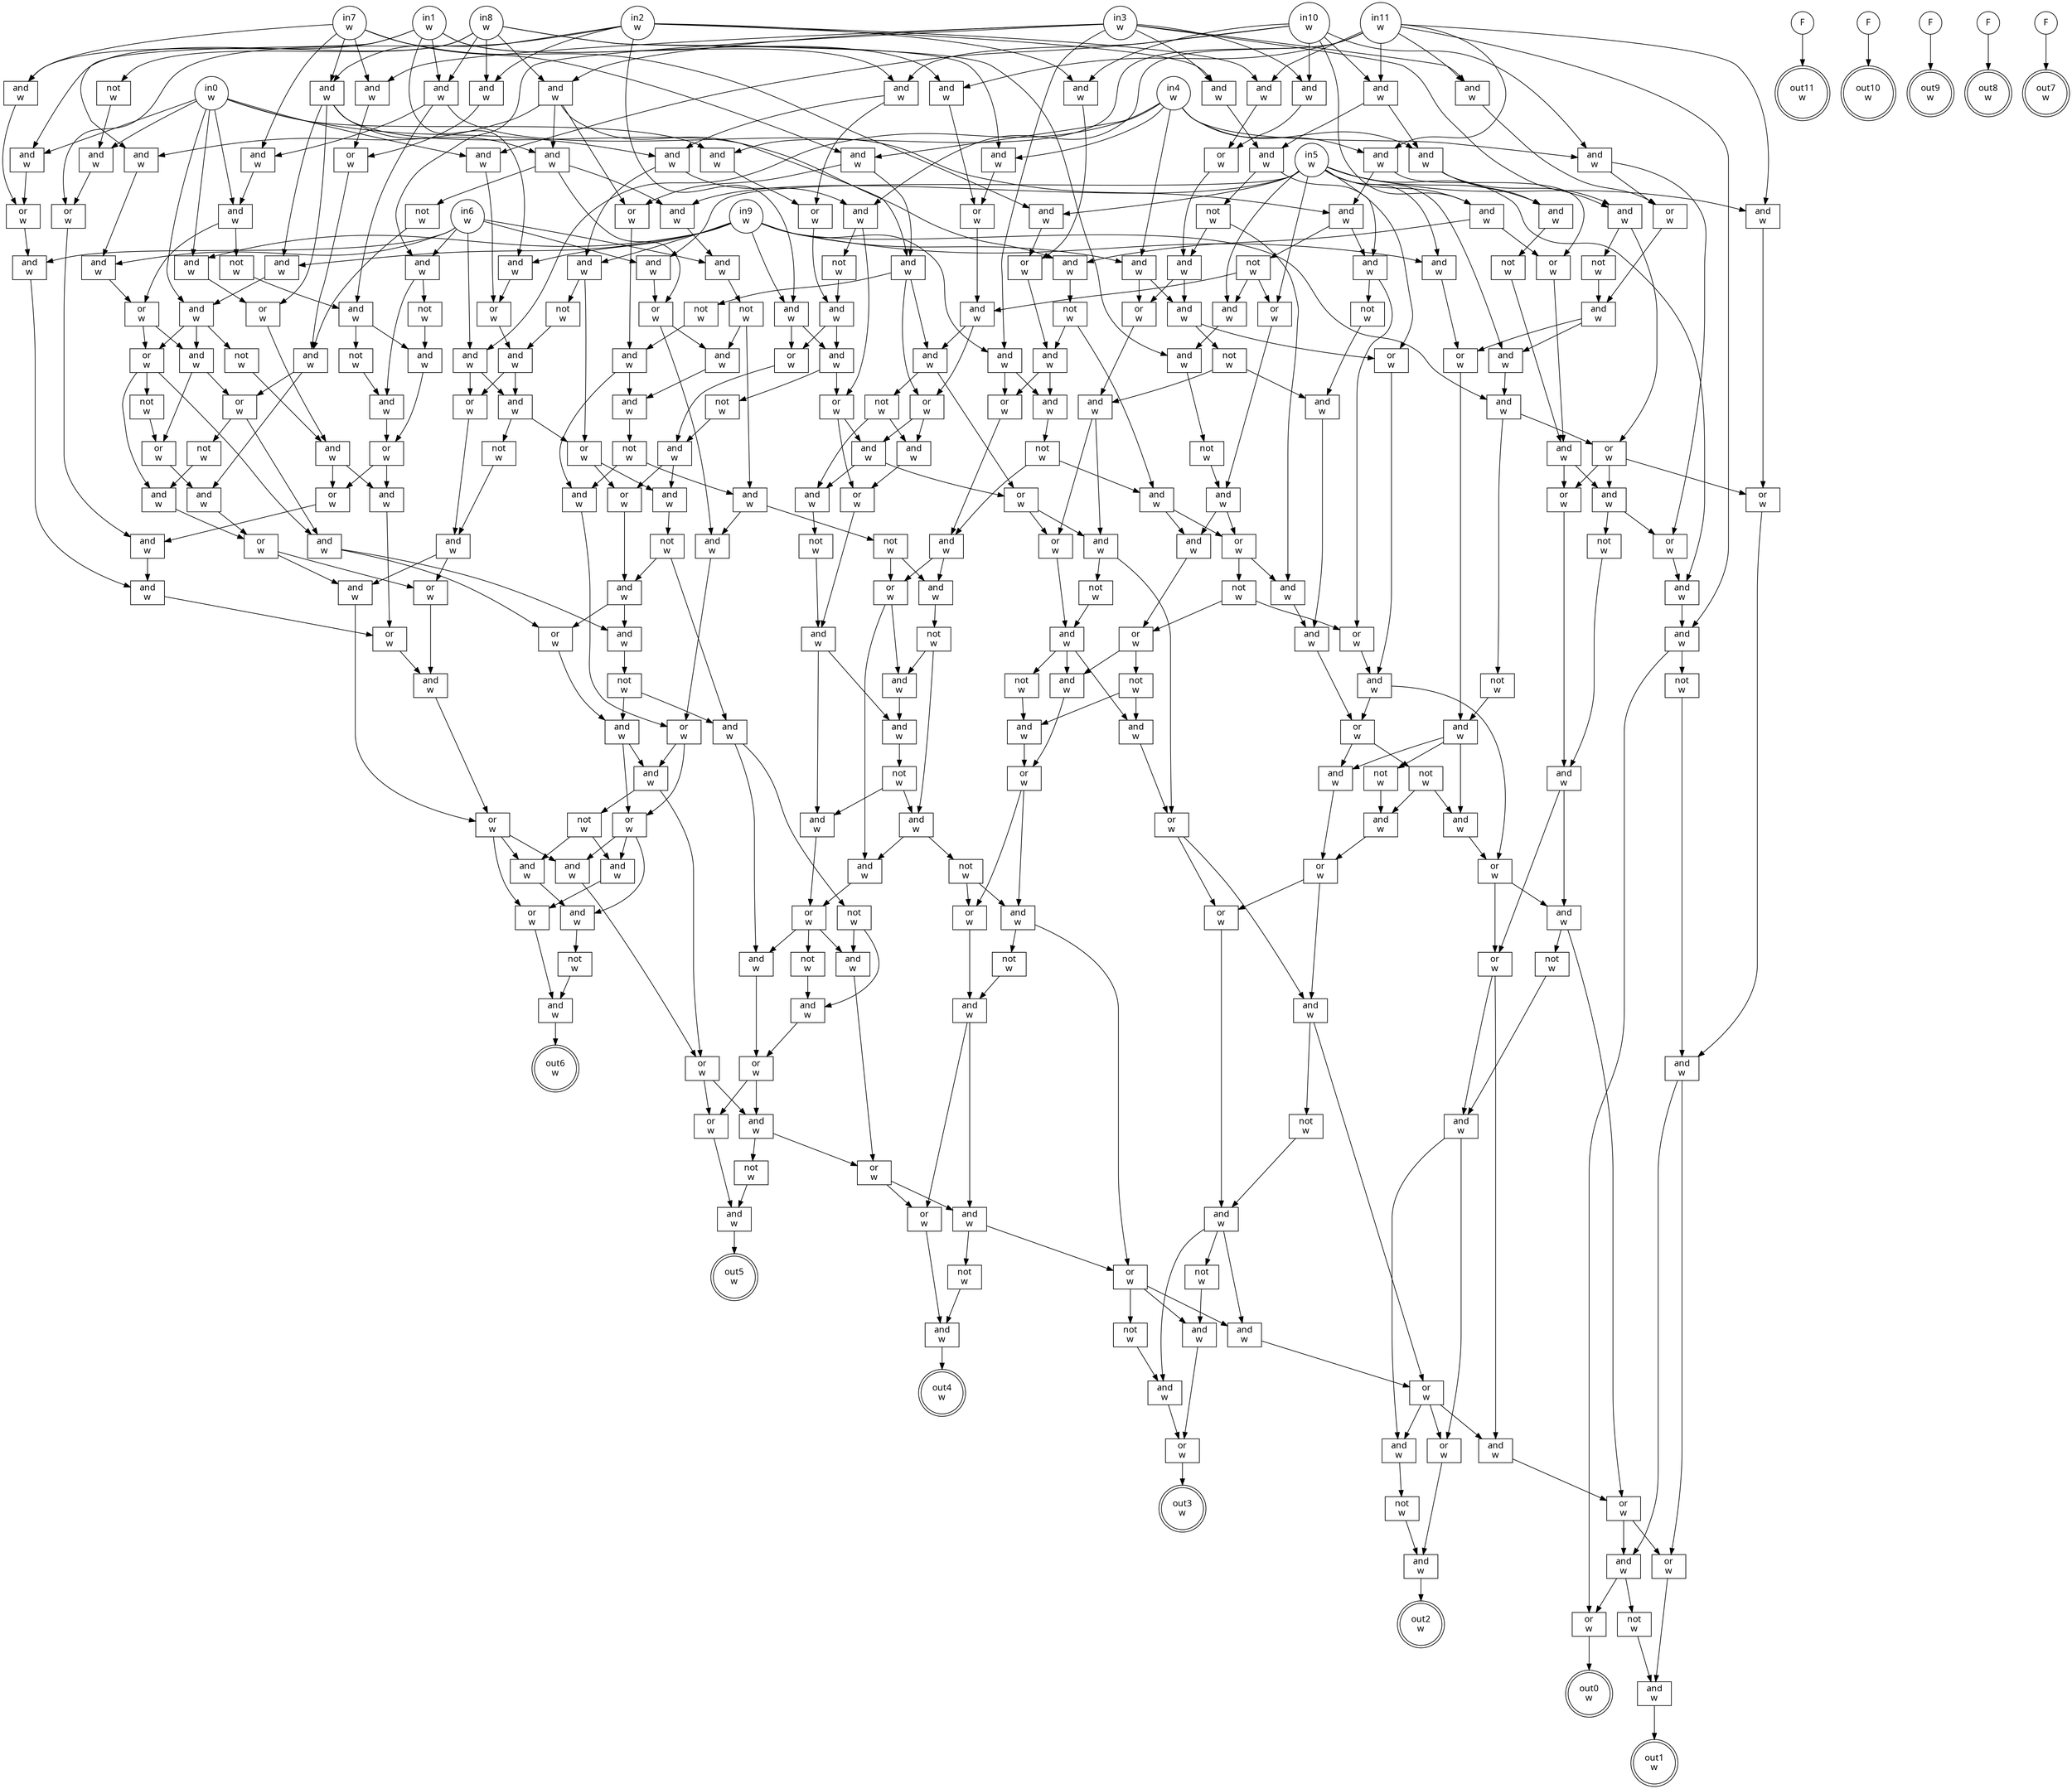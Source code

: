 digraph circuit{
	node [style = filled, fillcolor = white,shape=rect, fontname=geneva]
	g0 [label="in0\nw",shape=circle,fillcolor=white]
	g1 [label="in1\nw",shape=circle,fillcolor=white]
	g2 [label="in2\nw",shape=circle,fillcolor=white]
	g3 [label="in3\nw",shape=circle,fillcolor=white]
	g4 [label="in4\nw",shape=circle,fillcolor=white]
	g5 [label="in5\nw",shape=circle,fillcolor=white]
	g6 [label="in6\nw",shape=circle,fillcolor=white]
	g7 [label="in7\nw",shape=circle,fillcolor=white]
	g8 [label="in8\nw",shape=circle,fillcolor=white]
	g9 [label="in9\nw",shape=circle,fillcolor=white]
	g10 [label="in10\nw",shape=circle,fillcolor=white]
	g11 [label="in11\nw",shape=circle,fillcolor=white]
	g12 [label="F",shape=circle,fillcolor=white]
	g13 [label="F",shape=circle,fillcolor=white]
	g14 [label="F",shape=circle,fillcolor=white]
	g15 [label="F",shape=circle,fillcolor=white]
	g16 [label="F",shape=circle,fillcolor=white]
	g17 [label="and\nw",fillcolor=white]
	g18 [label="not\nw",fillcolor=white]
	g19 [label="and\nw",fillcolor=white]
	g20 [label="and\nw",fillcolor=white]
	g21 [label="and\nw",fillcolor=white]
	g22 [label="and\nw",fillcolor=white]
	g23 [label="and\nw",fillcolor=white]
	g24 [label="and\nw",fillcolor=white]
	g25 [label="and\nw",fillcolor=white]
	g26 [label="and\nw",fillcolor=white]
	g27 [label="and\nw",fillcolor=white]
	g28 [label="or\nw",fillcolor=white]
	g29 [label="and\nw",fillcolor=white]
	g30 [label="and\nw",fillcolor=white]
	g31 [label="and\nw",fillcolor=white]
	g32 [label="and\nw",fillcolor=white]
	g33 [label="not\nw",fillcolor=white]
	g34 [label="and\nw",fillcolor=white]
	g35 [label="and\nw",fillcolor=white]
	g36 [label="and\nw",fillcolor=white]
	g37 [label="not\nw",fillcolor=white]
	g38 [label="or\nw",fillcolor=white]
	g39 [label="and\nw",fillcolor=white]
	g40 [label="and\nw",fillcolor=white]
	g41 [label="and\nw",fillcolor=white]
	g42 [label="not\nw",fillcolor=white]
	g43 [label="and\nw",fillcolor=white]
	g44 [label="and\nw",fillcolor=white]
	g45 [label="and\nw",fillcolor=white]
	g46 [label="or\nw",fillcolor=white]
	g47 [label="and\nw",fillcolor=white]
	g48 [label="not\nw",fillcolor=white]
	g49 [label="and\nw",fillcolor=white]
	g50 [label="and\nw",fillcolor=white]
	g51 [label="and\nw",fillcolor=white]
	g52 [label="or\nw",fillcolor=white]
	g53 [label="and\nw",fillcolor=white]
	g54 [label="or\nw",fillcolor=white]
	g55 [label="and\nw",fillcolor=white]
	g56 [label="and\nw",fillcolor=white]
	g57 [label="not\nw",fillcolor=white]
	g58 [label="not\nw",fillcolor=white]
	g59 [label="or\nw",fillcolor=white]
	g60 [label="and\nw",fillcolor=white]
	g61 [label="or\nw",fillcolor=white]
	g62 [label="and\nw",fillcolor=white]
	g63 [label="not\nw",fillcolor=white]
	g64 [label="or\nw",fillcolor=white]
	g65 [label="and\nw",fillcolor=white]
	g66 [label="not\nw",fillcolor=white]
	g67 [label="and\nw",fillcolor=white]
	g68 [label="and\nw",fillcolor=white]
	g69 [label="and\nw",fillcolor=white]
	g70 [label="or\nw",fillcolor=white]
	g71 [label="and\nw",fillcolor=white]
	g72 [label="and\nw",fillcolor=white]
	g73 [label="not\nw",fillcolor=white]
	g74 [label="and\nw",fillcolor=white]
	g75 [label="and\nw",fillcolor=white]
	g76 [label="not\nw",fillcolor=white]
	g77 [label="and\nw",fillcolor=white]
	g78 [label="and\nw",fillcolor=white]
	g79 [label="and\nw",fillcolor=white]
	g80 [label="or\nw",fillcolor=white]
	g81 [label="not\nw",fillcolor=white]
	g82 [label="not\nw",fillcolor=white]
	g83 [label="and\nw",fillcolor=white]
	g84 [label="not\nw",fillcolor=white]
	g85 [label="and\nw",fillcolor=white]
	g86 [label="or\nw",fillcolor=white]
	g87 [label="and\nw",fillcolor=white]
	g88 [label="and\nw",fillcolor=white]
	g89 [label="and\nw",fillcolor=white]
	g90 [label="or\nw",fillcolor=white]
	g91 [label="and\nw",fillcolor=white]
	g92 [label="and\nw",fillcolor=white]
	g93 [label="not\nw",fillcolor=white]
	g94 [label="and\nw",fillcolor=white]
	g95 [label="or\nw",fillcolor=white]
	g96 [label="and\nw",fillcolor=white]
	g97 [label="and\nw",fillcolor=white]
	g98 [label="not\nw",fillcolor=white]
	g99 [label="or\nw",fillcolor=white]
	g100 [label="and\nw",fillcolor=white]
	g101 [label="and\nw",fillcolor=white]
	g102 [label="or\nw",fillcolor=white]
	g103 [label="and\nw",fillcolor=white]
	g104 [label="and\nw",fillcolor=white]
	g105 [label="not\nw",fillcolor=white]
	g106 [label="and\nw",fillcolor=white]
	g107 [label="and\nw",fillcolor=white]
	g108 [label="or\nw",fillcolor=white]
	g109 [label="not\nw",fillcolor=white]
	g110 [label="or\nw",fillcolor=white]
	g111 [label="and\nw",fillcolor=white]
	g112 [label="and\nw",fillcolor=white]
	g113 [label="and\nw",fillcolor=white]
	g114 [label="and\nw",fillcolor=white]
	g115 [label="and\nw",fillcolor=white]
	g116 [label="and\nw",fillcolor=white]
	g117 [label="and\nw",fillcolor=white]
	g118 [label="not\nw",fillcolor=white]
	g119 [label="and\nw",fillcolor=white]
	g120 [label="not\nw",fillcolor=white]
	g121 [label="and\nw",fillcolor=white]
	g122 [label="and\nw",fillcolor=white]
	g123 [label="not\nw",fillcolor=white]
	g124 [label="or\nw",fillcolor=white]
	g125 [label="and\nw",fillcolor=white]
	g126 [label="or\nw",fillcolor=white]
	g127 [label="and\nw",fillcolor=white]
	g128 [label="and\nw",fillcolor=white]
	g129 [label="not\nw",fillcolor=white]
	g130 [label="or\nw",fillcolor=white]
	g131 [label="and\nw",fillcolor=white]
	g132 [label="or\nw",fillcolor=white]
	g133 [label="and\nw",fillcolor=white]
	g134 [label="not\nw",fillcolor=white]
	g135 [label="and\nw",fillcolor=white]
	g136 [label="or\nw",fillcolor=white]
	g137 [label="and\nw",fillcolor=white]
	g138 [label="or\nw",fillcolor=white]
	g139 [label="or\nw",fillcolor=white]
	g140 [label="and\nw",fillcolor=white]
	g141 [label="not\nw",fillcolor=white]
	g142 [label="and\nw",fillcolor=white]
	g143 [label="and\nw",fillcolor=white]
	g144 [label="or\nw",fillcolor=white]
	g145 [label="not\nw",fillcolor=white]
	g146 [label="and\nw",fillcolor=white]
	g147 [label="and\nw",fillcolor=white]
	g148 [label="and\nw",fillcolor=white]
	g149 [label="and\nw",fillcolor=white]
	g150 [label="or\nw",fillcolor=white]
	g151 [label="and\nw",fillcolor=white]
	g152 [label="or\nw",fillcolor=white]
	g153 [label="and\nw",fillcolor=white]
	g154 [label="not\nw",fillcolor=white]
	g155 [label="and\nw",fillcolor=white]
	g156 [label="and\nw",fillcolor=white]
	g157 [label="not\nw",fillcolor=white]
	g158 [label="and\nw",fillcolor=white]
	g159 [label="or\nw",fillcolor=white]
	g160 [label="or\nw",fillcolor=white]
	g161 [label="not\nw",fillcolor=white]
	g162 [label="and\nw",fillcolor=white]
	g163 [label="or\nw",fillcolor=white]
	g164 [label="and\nw",fillcolor=white]
	g165 [label="not\nw",fillcolor=white]
	g166 [label="and\nw",fillcolor=white]
	g167 [label="or\nw",fillcolor=white]
	g168 [label="and\nw",fillcolor=white]
	g169 [label="or\nw",fillcolor=white]
	g170 [label="not\nw",fillcolor=white]
	g171 [label="and\nw",fillcolor=white]
	g172 [label="and\nw",fillcolor=white]
	g173 [label="not\nw",fillcolor=white]
	g174 [label="and\nw",fillcolor=white]
	g175 [label="or\nw",fillcolor=white]
	g176 [label="and\nw",fillcolor=white]
	g177 [label="or\nw",fillcolor=white]
	g178 [label="and\nw",fillcolor=white]
	g179 [label="and\nw",fillcolor=white]
	g180 [label="not\nw",fillcolor=white]
	g181 [label="and\nw",fillcolor=white]
	g182 [label="and\nw",fillcolor=white]
	g183 [label="or\nw",fillcolor=white]
	g184 [label="and\nw",fillcolor=white]
	g185 [label="and\nw",fillcolor=white]
	g186 [label="not\nw",fillcolor=white]
	g187 [label="or\nw",fillcolor=white]
	g188 [label="and\nw",fillcolor=white]
	g189 [label="not\nw",fillcolor=white]
	g190 [label="or\nw",fillcolor=white]
	g191 [label="and\nw",fillcolor=white]
	g192 [label="and\nw",fillcolor=white]
	g193 [label="and\nw",fillcolor=white]
	g194 [label="or\nw",fillcolor=white]
	g195 [label="or\nw",fillcolor=white]
	g196 [label="and\nw",fillcolor=white]
	g197 [label="not\nw",fillcolor=white]
	g198 [label="and\nw",fillcolor=white]
	g199 [label="not\nw",fillcolor=white]
	g200 [label="not\nw",fillcolor=white]
	g201 [label="and\nw",fillcolor=white]
	g202 [label="or\nw",fillcolor=white]
	g203 [label="or\nw",fillcolor=white]
	g204 [label="and\nw",fillcolor=white]
	g205 [label="and\nw",fillcolor=white]
	g206 [label="not\nw",fillcolor=white]
	g207 [label="and\nw",fillcolor=white]
	g208 [label="and\nw",fillcolor=white]
	g209 [label="not\nw",fillcolor=white]
	g210 [label="or\nw",fillcolor=white]
	g211 [label="and\nw",fillcolor=white]
	g212 [label="not\nw",fillcolor=white]
	g213 [label="and\nw",fillcolor=white]
	g214 [label="and\nw",fillcolor=white]
	g215 [label="or\nw",fillcolor=white]
	g216 [label="not\nw",fillcolor=white]
	g217 [label="not\nw",fillcolor=white]
	g218 [label="or\nw",fillcolor=white]
	g219 [label="and\nw",fillcolor=white]
	g220 [label="and\nw",fillcolor=white]
	g221 [label="not\nw",fillcolor=white]
	g222 [label="and\nw",fillcolor=white]
	g223 [label="or\nw",fillcolor=white]
	g224 [label="and\nw",fillcolor=white]
	g225 [label="and\nw",fillcolor=white]
	g226 [label="or\nw",fillcolor=white]
	g227 [label="and\nw",fillcolor=white]
	g228 [label="not\nw",fillcolor=white]
	g229 [label="or\nw",fillcolor=white]
	g230 [label="and\nw",fillcolor=white]
	g231 [label="and\nw",fillcolor=white]
	g232 [label="not\nw",fillcolor=white]
	g233 [label="and\nw",fillcolor=white]
	g234 [label="and\nw",fillcolor=white]
	g235 [label="not\nw",fillcolor=white]
	g236 [label="and\nw",fillcolor=white]
	g237 [label="or\nw",fillcolor=white]
	g238 [label="and\nw",fillcolor=white]
	g239 [label="or\nw",fillcolor=white]
	g240 [label="and\nw",fillcolor=white]
	g241 [label="or\nw",fillcolor=white]
	g242 [label="and\nw",fillcolor=white]
	g243 [label="not\nw",fillcolor=white]
	g244 [label="and\nw",fillcolor=white]
	g245 [label="not\nw",fillcolor=white]
	g246 [label="or\nw",fillcolor=white]
	g247 [label="and\nw",fillcolor=white]
	g248 [label="or\nw",fillcolor=white]
	g249 [label="and\nw",fillcolor=white]
	g250 [label="and\nw",fillcolor=white]
	g251 [label="or\nw",fillcolor=white]
	g252 [label="and\nw",fillcolor=white]
	g253 [label="and\nw",fillcolor=white]
	g254 [label="or\nw",fillcolor=white]
	g255 [label="and\nw",fillcolor=white]
	g256 [label="or\nw",fillcolor=white]
	g257 [label="and\nw",fillcolor=white]
	g258 [label="or\nw",fillcolor=white]
	g259 [label="and\nw",fillcolor=white]
	g260 [label="and\nw",fillcolor=white]
	g261 [label="and\nw",fillcolor=white]
	g262 [label="or\nw",fillcolor=white]
	g263 [label="and\nw",fillcolor=white]
	g264 [label="or\nw",fillcolor=white]
	g265 [label="or\nw",fillcolor=white]
	g266 [label="and\nw",fillcolor=white]
	g267 [label="and\nw",fillcolor=white]
	g268 [label="not\nw",fillcolor=white]
	g269 [label="and\nw",fillcolor=white]
	g270 [label="and\nw",fillcolor=white]
	g271 [label="or\nw",fillcolor=white]
	g272 [label="and\nw",fillcolor=white]
	g273 [label="or\nw",fillcolor=white]
	g274 [label="or\nw",fillcolor=white]
	g275 [label="and\nw",fillcolor=white]
	g276 [label="or\nw",fillcolor=white]
	g277 [label="and\nw",fillcolor=white]
	g278 [label="and\nw",fillcolor=white]
	g279 [label="or\nw",fillcolor=white]
	g280 [label="or\nw",fillcolor=white]
	g281 [label="and\nw",fillcolor=white]
	g282 [label="not\nw",fillcolor=white]
	g283 [label="and\nw",fillcolor=white]
	g284 [label="and\nw",fillcolor=white]
	g285 [label="or\nw",fillcolor=white]
	g286 [label="or\nw",fillcolor=white]
	g287 [label="and\nw",fillcolor=white]
	g288 [label="or\nw",fillcolor=white]
	g289 [label="not\nw",fillcolor=white]
	g290 [label="and\nw",fillcolor=white]
	g291 [label="not\nw",fillcolor=white]
	g292 [label="and\nw",fillcolor=white]
	g293 [label="or\nw",fillcolor=white]
	g294 [label="not\nw",fillcolor=white]
	g295 [label="and\nw",fillcolor=white]
	g296 [label="not\nw",fillcolor=white]
	g297 [label="or\nw",fillcolor=white]
	g298 [label="and\nw",fillcolor=white]
	g299 [label="out0\nw",shape=doublecircle,fillcolor=white]
	g300 [label="out1\nw",shape=doublecircle,fillcolor=white]
	g301 [label="out2\nw",shape=doublecircle,fillcolor=white]
	g302 [label="out3\nw",shape=doublecircle,fillcolor=white]
	g303 [label="out4\nw",shape=doublecircle,fillcolor=white]
	g304 [label="out5\nw",shape=doublecircle,fillcolor=white]
	g305 [label="out6\nw",shape=doublecircle,fillcolor=white]
	g306 [label="out7\nw",shape=doublecircle,fillcolor=white]
	g307 [label="out8\nw",shape=doublecircle,fillcolor=white]
	g308 [label="out9\nw",shape=doublecircle,fillcolor=white]
	g309 [label="out10\nw",shape=doublecircle,fillcolor=white]
	g310 [label="out11\nw",shape=doublecircle,fillcolor=white]
	edge [fontname=Geneva,fontcolor=forestgreen]
	g0->g156
	g0->g158
	g0->g176
	g0->g178
	g0->g222
	g0->g250
	g0->g253
	g0->g255
	g1->g112
	g1->g114
	g1->g146
	g1->g147
	g1->g148
	g1->g149
	g2->g67
	g2->g85
	g2->g88
	g2->g89
	g2->g101
	g2->g103
	g2->g254
	g3->g35
	g3->g40
	g3->g41
	g3->g43
	g3->g44
	g3->g45
	g3->g47
	g3->g103
	g4->g24
	g4->g25
	g4->g26
	g4->g27
	g4->g29
	g4->g30
	g4->g31
	g5->g19
	g5->g20
	g5->g21
	g5->g22
	g5->g23
	g5->g32
	g5->g50
	g5->g55
	g5->g71
	g5->g117
	g5->g121
	g5->g124
	g6->g19
	g6->g24
	g6->g41
	g6->g72
	g6->g113
	g6->g252
	g7->g20
	g7->g25
	g7->g40
	g7->g67
	g7->g115
	g7->g148
	g8->g18
	g8->g26
	g8->g35
	g8->g85
	g8->g114
	g8->g122
	g8->g250
	g9->g22
	g9->g29
	g9->g43
	g9->g51
	g9->g68
	g9->g88
	g9->g147
	g9->g220
	g9->g255
	g10->g17
	g10->g21
	g10->g30
	g10->g44
	g10->g89
	g10->g146
	g10->g222
	g11->g17
	g11->g23
	g11->g27
	g11->g45
	g11->g56
	g11->g101
	g11->g149
	g11->g176
	g11->g179
	g12->g310
	g13->g309
	g14->g308
	g15->g307
	g16->g306
	g17->g31
	g17->g104
	g18->g253
	g19->g70
	g20->g90
	g21->g28
	g21->g83
	g22->g64
	g23->g61
	g24->g225
	g24->g246
	g25->g36
	g25->g38
	g26->g150
	g27->g28
	g27->g116
	g28->g34
	g29->g107
	g29->g110
	g30->g46
	g30->g54
	g31->g32
	g31->g47
	g32->g33
	g33->g34
	g34->g53
	g34->g59
	g35->g36
	g35->g38
	g35->g69
	g35->g112
	g36->g37
	g36->g152
	g36->g153
	g37->g39
	g38->g39
	g39->g75
	g39->g77
	g40->g86
	g41->g42
	g41->g174
	g42->g172
	g43->g92
	g43->g95
	g44->g102
	g45->g46
	g46->g49
	g47->g48
	g47->g52
	g48->g49
	g49->g50
	g49->g64
	g50->g51
	g51->g52
	g51->g63
	g52->g53
	g52->g59
	g52->g61
	g53->g54
	g53->g58
	g54->g55
	g55->g56
	g56->g57
	g56->g288
	g57->g62
	g58->g60
	g59->g60
	g60->g139
	g60->g140
	g61->g62
	g62->g286
	g62->g287
	g63->g65
	g64->g65
	g65->g66
	g65->g133
	g65->g137
	g66->g135
	g67->g68
	g67->g69
	g67->g83
	g67->g256
	g68->g156
	g69->g70
	g69->g71
	g69->g82
	g70->g74
	g70->g79
	g71->g72
	g72->g73
	g73->g74
	g73->g78
	g74->g75
	g75->g76
	g76->g77
	g76->g78
	g77->g80
	g78->g79
	g78->g81
	g79->g80
	g80->g241
	g80->g242
	g81->g97
	g81->g99
	g82->g87
	g83->g84
	g84->g91
	g84->g94
	g85->g86
	g86->g87
	g87->g163
	g87->g168
	g88->g182
	g88->g218
	g89->g90
	g90->g91
	g91->g92
	g91->g95
	g92->g93
	g93->g94
	g93->g96
	g94->g126
	g94->g143
	g95->g96
	g96->g97
	g96->g99
	g97->g98
	g98->g100
	g98->g207
	g99->g100
	g99->g208
	g100->g205
	g101->g102
	g102->g106
	g103->g104
	g104->g105
	g104->g108
	g105->g106
	g105->g127
	g106->g107
	g106->g110
	g107->g108
	g107->g109
	g108->g131
	g109->g111
	g109->g119
	g110->g111
	g111->g188
	g111->g190
	g112->g113
	g113->g159
	g114->g115
	g114->g116
	g114->g171
	g115->g158
	g116->g117
	g116->g120
	g117->g118
	g117->g130
	g118->g119
	g119->g128
	g120->g121
	g120->g124
	g120->g151
	g121->g122
	g122->g123
	g123->g125
	g124->g125
	g125->g126
	g125->g143
	g126->g127
	g126->g129
	g127->g128
	g128->g132
	g129->g130
	g129->g144
	g130->g131
	g131->g132
	g131->g138
	g132->g133
	g132->g134
	g133->g136
	g134->g135
	g134->g137
	g135->g136
	g136->g195
	g136->g196
	g137->g138
	g138->g139
	g138->g140
	g139->g142
	g139->g284
	g140->g141
	g140->g285
	g141->g142
	g142->g280
	g142->g281
	g143->g144
	g144->g145
	g144->g192
	g145->g193
	g145->g201
	g146->g177
	g146->g178
	g147->g223
	g148->g251
	g149->g150
	g150->g151
	g151->g152
	g151->g153
	g152->g155
	g152->g184
	g153->g154
	g153->g187
	g154->g155
	g154->g185
	g155->g203
	g156->g157
	g156->g160
	g156->g162
	g157->g257
	g158->g159
	g158->g170
	g159->g160
	g159->g162
	g160->g161
	g160->g164
	g160->g166
	g161->g167
	g162->g163
	g162->g167
	g163->g164
	g163->g165
	g164->g231
	g164->g239
	g165->g166
	g166->g169
	g167->g168
	g168->g169
	g169->g248
	g169->g249
	g170->g171
	g171->g172
	g171->g173
	g172->g175
	g173->g174
	g174->g175
	g175->g258
	g175->g261
	g176->g177
	g177->g181
	g178->g179
	g178->g220
	g179->g180
	g179->g183
	g180->g181
	g181->g182
	g181->g218
	g182->g183
	g182->g217
	g183->g184
	g183->g203
	g184->g185
	g184->g187
	g185->g186
	g186->g204
	g187->g188
	g187->g190
	g188->g189
	g188->g194
	g189->g191
	g190->g191
	g191->g192
	g191->g193
	g191->g200
	g192->g202
	g193->g194
	g194->g195
	g194->g196
	g195->g198
	g196->g197
	g196->g279
	g197->g198
	g198->g199
	g198->g278
	g198->g292
	g199->g277
	g200->g201
	g201->g202
	g202->g210
	g202->g211
	g203->g204
	g204->g205
	g204->g214
	g205->g206
	g206->g207
	g206->g214
	g207->g208
	g207->g209
	g208->g215
	g209->g210
	g209->g211
	g210->g213
	g211->g212
	g211->g276
	g212->g213
	g213->g274
	g213->g275
	g214->g215
	g215->g216
	g215->g234
	g215->g238
	g216->g236
	g217->g219
	g218->g219
	g219->g227
	g219->g229
	g220->g221
	g220->g226
	g221->g224
	g222->g223
	g223->g224
	g224->g225
	g224->g246
	g225->g226
	g225->g245
	g226->g227
	g226->g229
	g227->g228
	g228->g230
	g228->g233
	g229->g230
	g230->g231
	g230->g239
	g231->g232
	g232->g233
	g232->g240
	g233->g234
	g233->g235
	g234->g237
	g235->g236
	g235->g238
	g236->g237
	g237->g272
	g237->g297
	g238->g273
	g239->g240
	g240->g241
	g240->g242
	g241->g244
	g241->g267
	g241->g270
	g242->g243
	g242->g271
	g243->g244
	g243->g266
	g244->g265
	g245->g247
	g246->g247
	g247->g248
	g247->g249
	g248->g263
	g249->g264
	g250->g251
	g251->g252
	g252->g260
	g253->g254
	g254->g259
	g255->g256
	g256->g257
	g257->g258
	g257->g261
	g258->g259
	g259->g260
	g260->g262
	g261->g262
	g262->g263
	g263->g264
	g264->g265
	g264->g266
	g264->g270
	g265->g269
	g266->g267
	g267->g268
	g268->g269
	g269->g305
	g270->g271
	g271->g272
	g271->g297
	g272->g273
	g272->g296
	g273->g274
	g273->g275
	g274->g295
	g275->g276
	g275->g294
	g276->g277
	g276->g278
	g276->g291
	g277->g293
	g278->g279
	g279->g280
	g279->g281
	g279->g284
	g280->g283
	g281->g282
	g282->g283
	g283->g301
	g284->g285
	g285->g286
	g285->g287
	g286->g290
	g287->g288
	g287->g289
	g288->g299
	g289->g290
	g290->g300
	g291->g292
	g292->g293
	g293->g302
	g294->g295
	g295->g303
	g296->g298
	g297->g298
	g298->g304
}